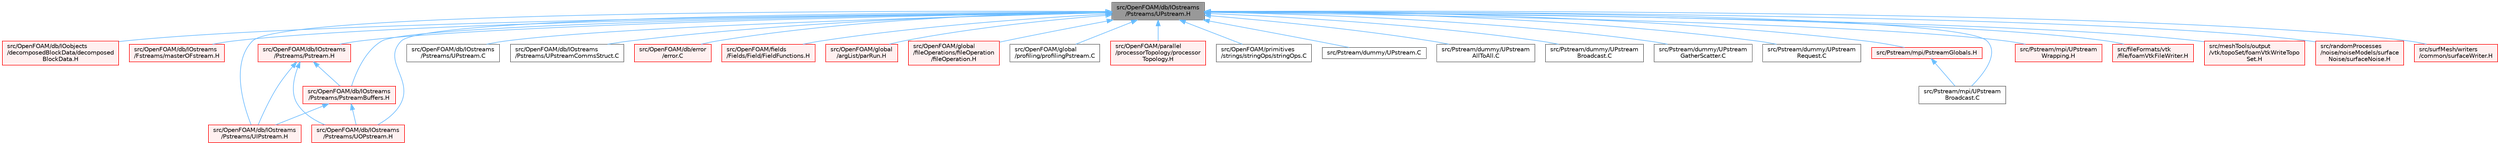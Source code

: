 digraph "src/OpenFOAM/db/IOstreams/Pstreams/UPstream.H"
{
 // LATEX_PDF_SIZE
  bgcolor="transparent";
  edge [fontname=Helvetica,fontsize=10,labelfontname=Helvetica,labelfontsize=10];
  node [fontname=Helvetica,fontsize=10,shape=box,height=0.2,width=0.4];
  Node1 [id="Node000001",label="src/OpenFOAM/db/IOstreams\l/Pstreams/UPstream.H",height=0.2,width=0.4,color="gray40", fillcolor="grey60", style="filled", fontcolor="black",tooltip=" "];
  Node1 -> Node2 [id="edge1_Node000001_Node000002",dir="back",color="steelblue1",style="solid",tooltip=" "];
  Node2 [id="Node000002",label="src/OpenFOAM/db/IOobjects\l/decomposedBlockData/decomposed\lBlockData.H",height=0.2,width=0.4,color="red", fillcolor="#FFF0F0", style="filled",URL="$decomposedBlockData_8H.html",tooltip=" "];
  Node1 -> Node10 [id="edge2_Node000001_Node000010",dir="back",color="steelblue1",style="solid",tooltip=" "];
  Node10 [id="Node000010",label="src/OpenFOAM/db/IOstreams\l/Fstreams/masterOFstream.H",height=0.2,width=0.4,color="red", fillcolor="#FFF0F0", style="filled",URL="$masterOFstream_8H.html",tooltip=" "];
  Node1 -> Node12 [id="edge3_Node000001_Node000012",dir="back",color="steelblue1",style="solid",tooltip=" "];
  Node12 [id="Node000012",label="src/OpenFOAM/db/IOstreams\l/Pstreams/Pstream.H",height=0.2,width=0.4,color="red", fillcolor="#FFF0F0", style="filled",URL="$Pstream_8H.html",tooltip=" "];
  Node12 -> Node60 [id="edge4_Node000012_Node000060",dir="back",color="steelblue1",style="solid",tooltip=" "];
  Node60 [id="Node000060",label="src/OpenFOAM/db/IOstreams\l/Pstreams/PstreamBuffers.H",height=0.2,width=0.4,color="red", fillcolor="#FFF0F0", style="filled",URL="$PstreamBuffers_8H.html",tooltip=" "];
  Node60 -> Node62 [id="edge5_Node000060_Node000062",dir="back",color="steelblue1",style="solid",tooltip=" "];
  Node62 [id="Node000062",label="src/OpenFOAM/db/IOstreams\l/Pstreams/UIPstream.H",height=0.2,width=0.4,color="red", fillcolor="#FFF0F0", style="filled",URL="$UIPstream_8H.html",tooltip=" "];
  Node60 -> Node70 [id="edge6_Node000060_Node000070",dir="back",color="steelblue1",style="solid",tooltip=" "];
  Node70 [id="Node000070",label="src/OpenFOAM/db/IOstreams\l/Pstreams/UOPstream.H",height=0.2,width=0.4,color="red", fillcolor="#FFF0F0", style="filled",URL="$UOPstream_8H.html",tooltip=" "];
  Node12 -> Node62 [id="edge7_Node000012_Node000062",dir="back",color="steelblue1",style="solid",tooltip=" "];
  Node12 -> Node70 [id="edge8_Node000012_Node000070",dir="back",color="steelblue1",style="solid",tooltip=" "];
  Node1 -> Node60 [id="edge9_Node000001_Node000060",dir="back",color="steelblue1",style="solid",tooltip=" "];
  Node1 -> Node62 [id="edge10_Node000001_Node000062",dir="back",color="steelblue1",style="solid",tooltip=" "];
  Node1 -> Node70 [id="edge11_Node000001_Node000070",dir="back",color="steelblue1",style="solid",tooltip=" "];
  Node1 -> Node4067 [id="edge12_Node000001_Node004067",dir="back",color="steelblue1",style="solid",tooltip=" "];
  Node4067 [id="Node004067",label="src/OpenFOAM/db/IOstreams\l/Pstreams/UPstream.C",height=0.2,width=0.4,color="grey40", fillcolor="white", style="filled",URL="$OpenFOAM_2db_2IOstreams_2Pstreams_2UPstream_8C.html",tooltip=" "];
  Node1 -> Node4068 [id="edge13_Node000001_Node004068",dir="back",color="steelblue1",style="solid",tooltip=" "];
  Node4068 [id="Node004068",label="src/OpenFOAM/db/IOstreams\l/Pstreams/UPstreamCommsStruct.C",height=0.2,width=0.4,color="grey40", fillcolor="white", style="filled",URL="$UPstreamCommsStruct_8C.html",tooltip=" "];
  Node1 -> Node4069 [id="edge14_Node000001_Node004069",dir="back",color="steelblue1",style="solid",tooltip=" "];
  Node4069 [id="Node004069",label="src/OpenFOAM/db/error\l/error.C",height=0.2,width=0.4,color="red", fillcolor="#FFF0F0", style="filled",URL="$error_8C.html",tooltip=" "];
  Node1 -> Node4070 [id="edge15_Node000001_Node004070",dir="back",color="steelblue1",style="solid",tooltip=" "];
  Node4070 [id="Node004070",label="src/OpenFOAM/fields\l/Fields/Field/FieldFunctions.H",height=0.2,width=0.4,color="red", fillcolor="#FFF0F0", style="filled",URL="$FieldFunctions_8H.html",tooltip=" "];
  Node1 -> Node6831 [id="edge16_Node000001_Node006831",dir="back",color="steelblue1",style="solid",tooltip=" "];
  Node6831 [id="Node006831",label="src/OpenFOAM/global\l/argList/parRun.H",height=0.2,width=0.4,color="red", fillcolor="#FFF0F0", style="filled",URL="$parRun_8H.html",tooltip=" "];
  Node1 -> Node6844 [id="edge17_Node000001_Node006844",dir="back",color="steelblue1",style="solid",tooltip=" "];
  Node6844 [id="Node006844",label="src/OpenFOAM/global\l/fileOperations/fileOperation\l/fileOperation.H",height=0.2,width=0.4,color="red", fillcolor="#FFF0F0", style="filled",URL="$fileOperation_8H.html",tooltip=" "];
  Node1 -> Node6859 [id="edge18_Node000001_Node006859",dir="back",color="steelblue1",style="solid",tooltip=" "];
  Node6859 [id="Node006859",label="src/OpenFOAM/global\l/profiling/profilingPstream.C",height=0.2,width=0.4,color="grey40", fillcolor="white", style="filled",URL="$profilingPstream_8C.html",tooltip=" "];
  Node1 -> Node6860 [id="edge19_Node000001_Node006860",dir="back",color="steelblue1",style="solid",tooltip=" "];
  Node6860 [id="Node006860",label="src/OpenFOAM/parallel\l/processorTopology/processor\lTopology.H",height=0.2,width=0.4,color="red", fillcolor="#FFF0F0", style="filled",URL="$processorTopology_8H.html",tooltip=" "];
  Node1 -> Node6863 [id="edge20_Node000001_Node006863",dir="back",color="steelblue1",style="solid",tooltip=" "];
  Node6863 [id="Node006863",label="src/OpenFOAM/primitives\l/strings/stringOps/stringOps.C",height=0.2,width=0.4,color="grey40", fillcolor="white", style="filled",URL="$stringOps_8C.html",tooltip=" "];
  Node1 -> Node6864 [id="edge21_Node000001_Node006864",dir="back",color="steelblue1",style="solid",tooltip=" "];
  Node6864 [id="Node006864",label="src/Pstream/dummy/UPstream.C",height=0.2,width=0.4,color="grey40", fillcolor="white", style="filled",URL="$Pstream_2dummy_2UPstream_8C.html",tooltip=" "];
  Node1 -> Node6865 [id="edge22_Node000001_Node006865",dir="back",color="steelblue1",style="solid",tooltip=" "];
  Node6865 [id="Node006865",label="src/Pstream/dummy/UPstream\lAllToAll.C",height=0.2,width=0.4,color="grey40", fillcolor="white", style="filled",URL="$dummy_2UPstreamAllToAll_8C.html",tooltip=" "];
  Node1 -> Node6866 [id="edge23_Node000001_Node006866",dir="back",color="steelblue1",style="solid",tooltip=" "];
  Node6866 [id="Node006866",label="src/Pstream/dummy/UPstream\lBroadcast.C",height=0.2,width=0.4,color="grey40", fillcolor="white", style="filled",URL="$dummy_2UPstreamBroadcast_8C.html",tooltip=" "];
  Node1 -> Node6867 [id="edge24_Node000001_Node006867",dir="back",color="steelblue1",style="solid",tooltip=" "];
  Node6867 [id="Node006867",label="src/Pstream/dummy/UPstream\lGatherScatter.C",height=0.2,width=0.4,color="grey40", fillcolor="white", style="filled",URL="$dummy_2UPstreamGatherScatter_8C.html",tooltip=" "];
  Node1 -> Node6868 [id="edge25_Node000001_Node006868",dir="back",color="steelblue1",style="solid",tooltip=" "];
  Node6868 [id="Node006868",label="src/Pstream/dummy/UPstream\lRequest.C",height=0.2,width=0.4,color="grey40", fillcolor="white", style="filled",URL="$dummy_2UPstreamRequest_8C.html",tooltip=" "];
  Node1 -> Node6869 [id="edge26_Node000001_Node006869",dir="back",color="steelblue1",style="solid",tooltip=" "];
  Node6869 [id="Node006869",label="src/Pstream/mpi/PstreamGlobals.H",height=0.2,width=0.4,color="red", fillcolor="#FFF0F0", style="filled",URL="$PstreamGlobals_8H.html",tooltip=" "];
  Node6869 -> Node6871 [id="edge27_Node006869_Node006871",dir="back",color="steelblue1",style="solid",tooltip=" "];
  Node6871 [id="Node006871",label="src/Pstream/mpi/UPstream\lBroadcast.C",height=0.2,width=0.4,color="grey40", fillcolor="white", style="filled",URL="$mpi_2UPstreamBroadcast_8C.html",tooltip=" "];
  Node1 -> Node6871 [id="edge28_Node000001_Node006871",dir="back",color="steelblue1",style="solid",tooltip=" "];
  Node1 -> Node6874 [id="edge29_Node000001_Node006874",dir="back",color="steelblue1",style="solid",tooltip=" "];
  Node6874 [id="Node006874",label="src/Pstream/mpi/UPstream\lWrapping.H",height=0.2,width=0.4,color="red", fillcolor="#FFF0F0", style="filled",URL="$UPstreamWrapping_8H.html",tooltip="Functions to wrap MPI_Bcast, MPI_Allreduce, MPI_Iallreduce etc."];
  Node1 -> Node6875 [id="edge30_Node000001_Node006875",dir="back",color="steelblue1",style="solid",tooltip=" "];
  Node6875 [id="Node006875",label="src/fileFormats/vtk\l/file/foamVtkFileWriter.H",height=0.2,width=0.4,color="red", fillcolor="#FFF0F0", style="filled",URL="$foamVtkFileWriter_8H.html",tooltip=" "];
  Node1 -> Node6876 [id="edge31_Node000001_Node006876",dir="back",color="steelblue1",style="solid",tooltip=" "];
  Node6876 [id="Node006876",label="src/meshTools/output\l/vtk/topoSet/foamVtkWriteTopo\lSet.H",height=0.2,width=0.4,color="red", fillcolor="#FFF0F0", style="filled",URL="$foamVtkWriteTopoSet_8H.html",tooltip="Write topoSet in VTK format."];
  Node1 -> Node6508 [id="edge32_Node000001_Node006508",dir="back",color="steelblue1",style="solid",tooltip=" "];
  Node6508 [id="Node006508",label="src/randomProcesses\l/noise/noiseModels/surface\lNoise/surfaceNoise.H",height=0.2,width=0.4,color="red", fillcolor="#FFF0F0", style="filled",URL="$surfaceNoise_8H.html",tooltip=" "];
  Node1 -> Node4008 [id="edge33_Node000001_Node004008",dir="back",color="steelblue1",style="solid",tooltip=" "];
  Node4008 [id="Node004008",label="src/surfMesh/writers\l/common/surfaceWriter.H",height=0.2,width=0.4,color="red", fillcolor="#FFF0F0", style="filled",URL="$surfaceWriter_8H.html",tooltip=" "];
}
